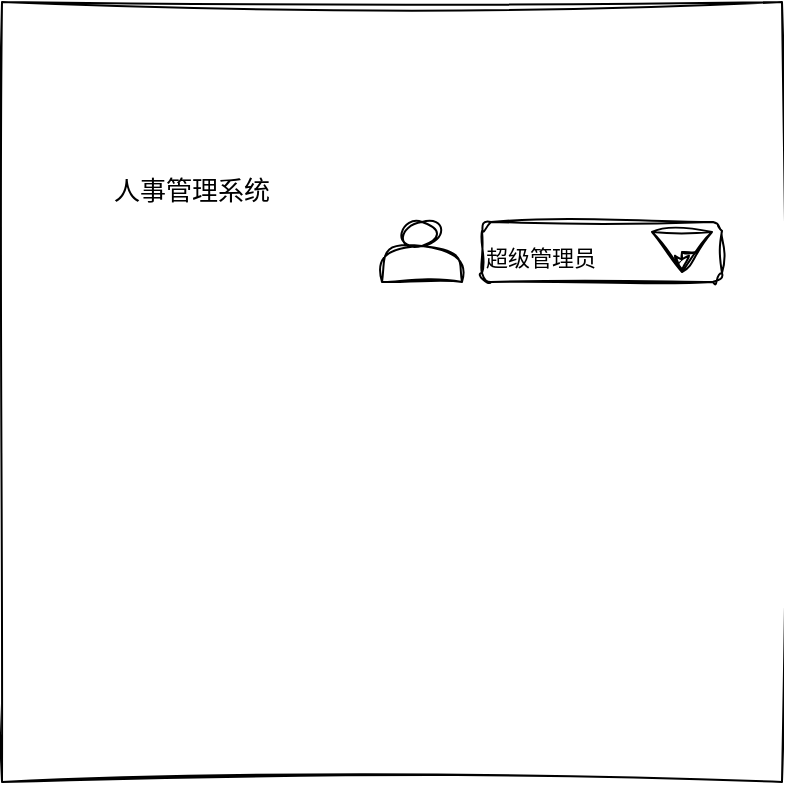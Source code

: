<mxfile version="21.5.1" type="github">
  <diagram name="第 1 页" id="256MG54Sk1F-20BW-Hvy">
    <mxGraphModel dx="794" dy="428" grid="1" gridSize="10" guides="1" tooltips="1" connect="1" arrows="1" fold="1" page="1" pageScale="1" pageWidth="1920" pageHeight="1200" math="0" shadow="0">
      <root>
        <mxCell id="0" />
        <mxCell id="1" parent="0" />
        <mxCell id="2b_SgmXAQqAMZJ8vGumf-1" value="" style="whiteSpace=wrap;html=1;aspect=fixed;sketch=1;hachureGap=4;jiggle=2;curveFitting=1;fontFamily=Architects Daughter;fontSource=https%3A%2F%2Ffonts.googleapis.com%2Fcss%3Ffamily%3DArchitects%2BDaughter;fontSize=20;" vertex="1" parent="1">
          <mxGeometry x="190" y="40" width="390" height="390" as="geometry" />
        </mxCell>
        <mxCell id="2b_SgmXAQqAMZJ8vGumf-2" value="人事管理系统" style="text;html=1;strokeColor=none;fillColor=none;align=center;verticalAlign=middle;whiteSpace=wrap;rounded=0;fontSize=13;fontFamily=Architects Daughter;" vertex="1" parent="1">
          <mxGeometry x="220" y="130" width="130" height="10" as="geometry" />
        </mxCell>
        <mxCell id="2b_SgmXAQqAMZJ8vGumf-3" value="" style="shape=actor;whiteSpace=wrap;html=1;sketch=1;hachureGap=4;jiggle=2;curveFitting=1;fontFamily=Architects Daughter;fontSource=https%3A%2F%2Ffonts.googleapis.com%2Fcss%3Ffamily%3DArchitects%2BDaughter;fontSize=20;" vertex="1" parent="1">
          <mxGeometry x="380" y="150" width="40" height="30" as="geometry" />
        </mxCell>
        <mxCell id="2b_SgmXAQqAMZJ8vGumf-7" value="&lt;font style=&quot;font-size: 11px;&quot;&gt;超级管理员&lt;/font&gt;" style="rounded=1;whiteSpace=wrap;html=1;sketch=1;hachureGap=4;jiggle=2;curveFitting=1;fontFamily=Architects Daughter;fontSource=https%3A%2F%2Ffonts.googleapis.com%2Fcss%3Ffamily%3DArchitects%2BDaughter;fontSize=20;align=left;" vertex="1" parent="1">
          <mxGeometry x="430" y="150" width="120" height="30" as="geometry" />
        </mxCell>
        <mxCell id="2b_SgmXAQqAMZJ8vGumf-9" style="edgeStyle=orthogonalEdgeStyle;rounded=0;sketch=1;hachureGap=4;jiggle=2;curveFitting=1;orthogonalLoop=1;jettySize=auto;html=1;exitX=0.5;exitY=1;exitDx=0;exitDy=0;fontFamily=Architects Daughter;fontSource=https%3A%2F%2Ffonts.googleapis.com%2Fcss%3Ffamily%3DArchitects%2BDaughter;fontSize=16;" edge="1" parent="1" source="2b_SgmXAQqAMZJ8vGumf-7" target="2b_SgmXAQqAMZJ8vGumf-7">
          <mxGeometry relative="1" as="geometry" />
        </mxCell>
        <mxCell id="2b_SgmXAQqAMZJ8vGumf-10" value="" style="triangle;whiteSpace=wrap;html=1;sketch=1;hachureGap=4;jiggle=2;curveFitting=1;fontFamily=Architects Daughter;fontSource=https%3A%2F%2Ffonts.googleapis.com%2Fcss%3Ffamily%3DArchitects%2BDaughter;fontSize=20;rotation=90;" vertex="1" parent="1">
          <mxGeometry x="520" y="150" width="20" height="30" as="geometry" />
        </mxCell>
        <mxCell id="2b_SgmXAQqAMZJ8vGumf-11" style="edgeStyle=orthogonalEdgeStyle;rounded=0;sketch=1;hachureGap=4;jiggle=2;curveFitting=1;orthogonalLoop=1;jettySize=auto;html=1;exitX=0.5;exitY=0;exitDx=0;exitDy=0;entryX=1;entryY=0.5;entryDx=0;entryDy=0;fontFamily=Architects Daughter;fontSource=https%3A%2F%2Ffonts.googleapis.com%2Fcss%3Ffamily%3DArchitects%2BDaughter;fontSize=16;" edge="1" parent="1" source="2b_SgmXAQqAMZJ8vGumf-10" target="2b_SgmXAQqAMZJ8vGumf-10">
          <mxGeometry relative="1" as="geometry" />
        </mxCell>
      </root>
    </mxGraphModel>
  </diagram>
</mxfile>
